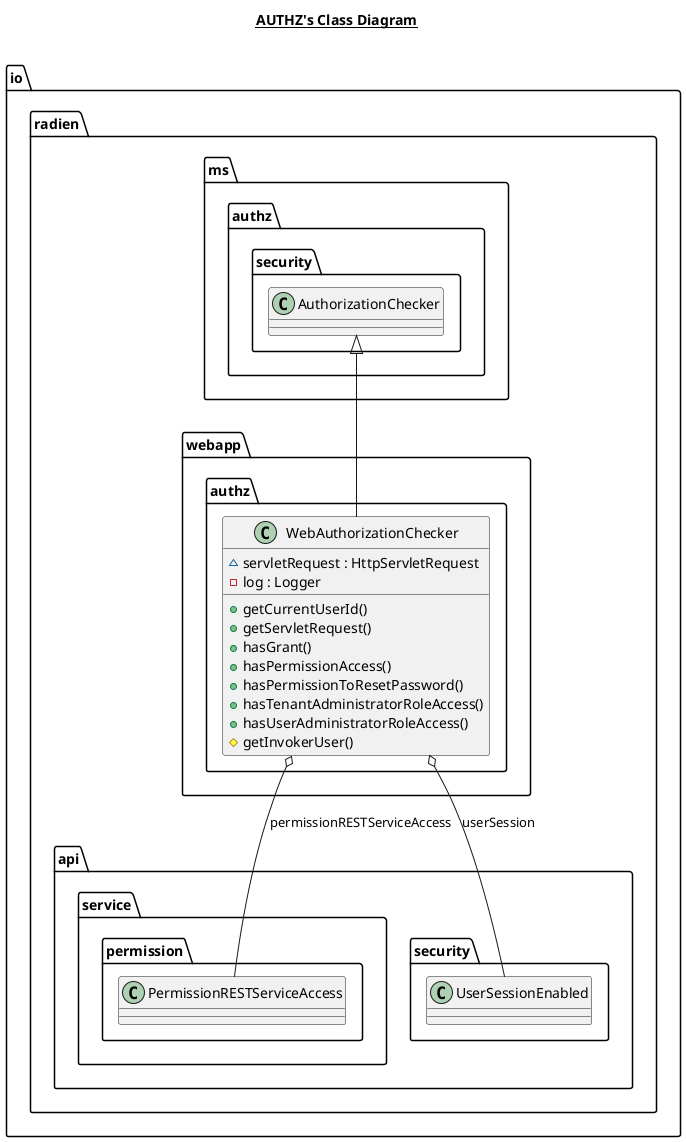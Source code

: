 @startuml

title __AUTHZ's Class Diagram__\n

  namespace io.radien.webapp {
    namespace authz {
      class io.radien.webapp.authz.WebAuthorizationChecker {
          ~ servletRequest : HttpServletRequest
          - log : Logger
          + getCurrentUserId()
          + getServletRequest()
          + hasGrant()
          + hasPermissionAccess()
          + hasPermissionToResetPassword()
          + hasTenantAdministratorRoleAccess()
          + hasUserAdministratorRoleAccess()
          # getInvokerUser()
      }
    }
  }
  

  io.radien.webapp.authz.WebAuthorizationChecker -up-|> io.radien.ms.authz.security.AuthorizationChecker
  io.radien.webapp.authz.WebAuthorizationChecker o-- io.radien.api.service.permission.PermissionRESTServiceAccess : permissionRESTServiceAccess
  io.radien.webapp.authz.WebAuthorizationChecker o-- io.radien.api.security.UserSessionEnabled : userSession







@enduml
